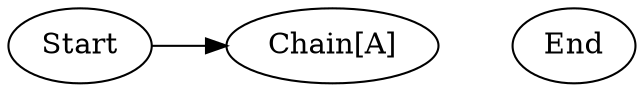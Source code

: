 digraph {
    rankdir=LR
    Start[class="extremity"]
    End[class="extremity"]

    ChainA[label="Chain[A]" class="start"]

    Start -> ChainA[class="start"]
    ChainA -> End[class="goal" style="invis"]
}
